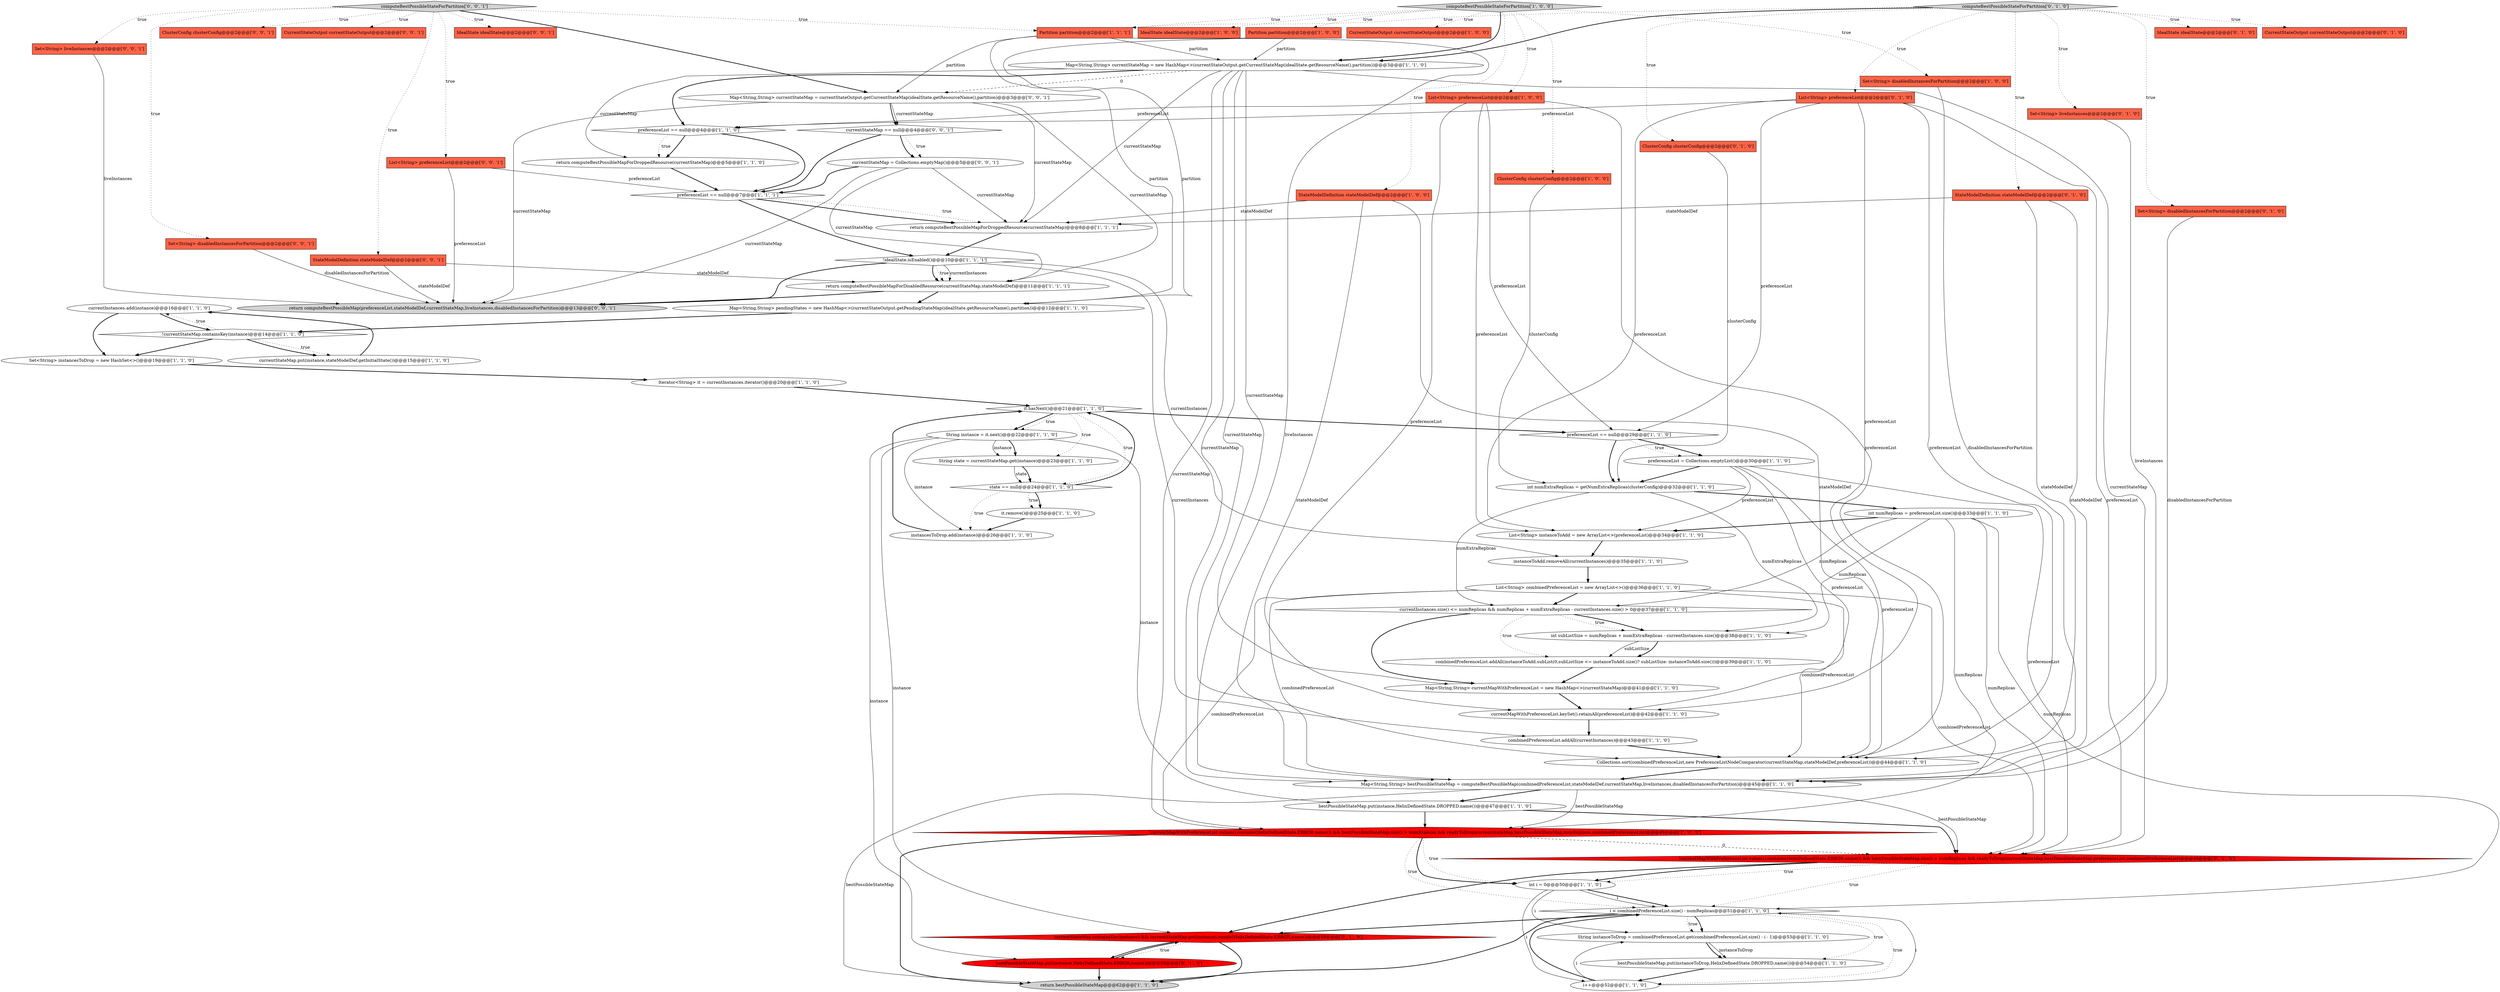 digraph {
41 [style = filled, label = "currentInstances.add(instance)@@@16@@@['1', '1', '0']", fillcolor = white, shape = ellipse image = "AAA0AAABBB1BBB"];
54 [style = filled, label = "StateModelDefinition stateModelDef@@@2@@@['0', '1', '0']", fillcolor = tomato, shape = box image = "AAA0AAABBB2BBB"];
2 [style = filled, label = "return computeBestPossibleMapForDisabledResource(currentStateMap,stateModelDef)@@@11@@@['1', '1', '1']", fillcolor = white, shape = ellipse image = "AAA0AAABBB1BBB"];
71 [style = filled, label = "List<String> preferenceList@@@2@@@['0', '0', '1']", fillcolor = tomato, shape = box image = "AAA0AAABBB3BBB"];
4 [style = filled, label = "List<String> preferenceList@@@2@@@['1', '0', '0']", fillcolor = tomato, shape = box image = "AAA0AAABBB1BBB"];
10 [style = filled, label = "currentStateMap.put(instance,stateModelDef.getInitialState())@@@15@@@['1', '1', '0']", fillcolor = white, shape = ellipse image = "AAA0AAABBB1BBB"];
51 [style = filled, label = "currentStateMap.containsKey(instance) && currentStateMap.get(instance).equals(HelixDefinedState.ERROR.name())@@@58@@@['0', '1', '0']", fillcolor = red, shape = diamond image = "AAA1AAABBB2BBB"];
0 [style = filled, label = "Set<String> instancesToDrop = new HashSet<>()@@@19@@@['1', '1', '0']", fillcolor = white, shape = ellipse image = "AAA0AAABBB1BBB"];
43 [style = filled, label = "preferenceList == null@@@29@@@['1', '1', '0']", fillcolor = white, shape = diamond image = "AAA0AAABBB1BBB"];
35 [style = filled, label = "List<String> instanceToAdd = new ArrayList<>(preferenceList)@@@34@@@['1', '1', '0']", fillcolor = white, shape = ellipse image = "AAA0AAABBB1BBB"];
22 [style = filled, label = "instanceToAdd.removeAll(currentInstances)@@@35@@@['1', '1', '0']", fillcolor = white, shape = ellipse image = "AAA0AAABBB1BBB"];
1 [style = filled, label = "IdealState idealState@@@2@@@['1', '0', '0']", fillcolor = tomato, shape = box image = "AAA0AAABBB1BBB"];
11 [style = filled, label = "return bestPossibleStateMap@@@62@@@['1', '1', '0']", fillcolor = lightgray, shape = ellipse image = "AAA0AAABBB1BBB"];
45 [style = filled, label = "return computeBestPossibleMapForDroppedResource(currentStateMap)@@@8@@@['1', '1', '1']", fillcolor = white, shape = ellipse image = "AAA0AAABBB1BBB"];
73 [style = filled, label = "computeBestPossibleStateForPartition['0', '0', '1']", fillcolor = lightgray, shape = diamond image = "AAA0AAABBB3BBB"];
25 [style = filled, label = "currentInstances.size() <= numReplicas && numReplicas + numExtraReplicas - currentInstances.size() > 0@@@37@@@['1', '1', '0']", fillcolor = white, shape = diamond image = "AAA0AAABBB1BBB"];
9 [style = filled, label = "preferenceList == null@@@4@@@['1', '1', '0']", fillcolor = white, shape = diamond image = "AAA0AAABBB1BBB"];
18 [style = filled, label = "!currentStateMap.containsKey(instance)@@@14@@@['1', '1', '0']", fillcolor = white, shape = diamond image = "AAA0AAABBB1BBB"];
42 [style = filled, label = "combinedPreferenceList.addAll(currentInstances)@@@43@@@['1', '1', '0']", fillcolor = white, shape = ellipse image = "AAA0AAABBB1BBB"];
31 [style = filled, label = "Set<String> disabledInstancesForPartition@@@2@@@['1', '0', '0']", fillcolor = tomato, shape = box image = "AAA0AAABBB1BBB"];
46 [style = filled, label = "instancesToDrop.add(instance)@@@26@@@['1', '1', '0']", fillcolor = white, shape = ellipse image = "AAA0AAABBB1BBB"];
6 [style = filled, label = "computeBestPossibleStateForPartition['1', '0', '0']", fillcolor = lightgray, shape = diamond image = "AAA0AAABBB1BBB"];
3 [style = filled, label = "String state = currentStateMap.get(instance)@@@23@@@['1', '1', '0']", fillcolor = white, shape = ellipse image = "AAA0AAABBB1BBB"];
47 [style = filled, label = "return computeBestPossibleMapForDroppedResource(currentStateMap)@@@5@@@['1', '1', '0']", fillcolor = white, shape = ellipse image = "AAA0AAABBB1BBB"];
65 [style = filled, label = "Set<String> liveInstances@@@2@@@['0', '0', '1']", fillcolor = tomato, shape = box image = "AAA0AAABBB3BBB"];
26 [style = filled, label = "Partition partition@@@2@@@['1', '0', '0']", fillcolor = tomato, shape = box image = "AAA0AAABBB1BBB"];
57 [style = filled, label = "Set<String> liveInstances@@@2@@@['0', '1', '0']", fillcolor = tomato, shape = box image = "AAA0AAABBB2BBB"];
52 [style = filled, label = "List<String> preferenceList@@@2@@@['0', '1', '0']", fillcolor = tomato, shape = box image = "AAA0AAABBB2BBB"];
67 [style = filled, label = "StateModelDefinition stateModelDef@@@2@@@['0', '0', '1']", fillcolor = tomato, shape = box image = "AAA0AAABBB3BBB"];
64 [style = filled, label = "return computeBestPossibleMap(preferenceList,stateModelDef,currentStateMap,liveInstances,disabledInstancesForPartition)@@@13@@@['0', '0', '1']", fillcolor = lightgray, shape = ellipse image = "AAA0AAABBB3BBB"];
24 [style = filled, label = "Map<String,String> bestPossibleStateMap = computeBestPossibleMap(combinedPreferenceList,stateModelDef,currentStateMap,liveInstances,disabledInstancesForPartition)@@@45@@@['1', '1', '0']", fillcolor = white, shape = ellipse image = "AAA0AAABBB1BBB"];
29 [style = filled, label = "Map<String,String> pendingStates = new HashMap<>(currentStateOutput.getPendingStateMap(idealState.getResourceName(),partition))@@@12@@@['1', '1', '0']", fillcolor = white, shape = ellipse image = "AAA0AAABBB1BBB"];
12 [style = filled, label = "String instanceToDrop = combinedPreferenceList.get(combinedPreferenceList.size() - i - 1)@@@53@@@['1', '1', '0']", fillcolor = white, shape = ellipse image = "AAA0AAABBB1BBB"];
44 [style = filled, label = "String instance = it.next()@@@22@@@['1', '1', '0']", fillcolor = white, shape = ellipse image = "AAA0AAABBB1BBB"];
20 [style = filled, label = "preferenceList == null@@@7@@@['1', '1', '1']", fillcolor = white, shape = diamond image = "AAA0AAABBB1BBB"];
59 [style = filled, label = "ClusterConfig clusterConfig@@@2@@@['0', '1', '0']", fillcolor = tomato, shape = box image = "AAA0AAABBB2BBB"];
7 [style = filled, label = "preferenceList = Collections.emptyList()@@@30@@@['1', '1', '0']", fillcolor = white, shape = ellipse image = "AAA0AAABBB1BBB"];
37 [style = filled, label = "!currentMapWithPreferenceList.values().contains(HelixDefinedState.ERROR.name()) && bestPossibleStateMap.size() > numReplicas && readyToDrop(currentStateMap,bestPossibleStateMap,numReplicas,combinedPreferenceList)@@@49@@@['1', '0', '0']", fillcolor = red, shape = diamond image = "AAA1AAABBB1BBB"];
66 [style = filled, label = "ClusterConfig clusterConfig@@@2@@@['0', '0', '1']", fillcolor = tomato, shape = box image = "AAA0AAABBB3BBB"];
17 [style = filled, label = "i < combinedPreferenceList.size() - numReplicas@@@51@@@['1', '1', '0']", fillcolor = white, shape = diamond image = "AAA0AAABBB1BBB"];
60 [style = filled, label = "IdealState idealState@@@2@@@['0', '1', '0']", fillcolor = tomato, shape = box image = "AAA0AAABBB2BBB"];
68 [style = filled, label = "CurrentStateOutput currentStateOutput@@@2@@@['0', '0', '1']", fillcolor = tomato, shape = box image = "AAA0AAABBB3BBB"];
55 [style = filled, label = "bestPossibleStateMap.put(instance,HelixDefinedState.ERROR.name())@@@59@@@['0', '1', '0']", fillcolor = red, shape = ellipse image = "AAA1AAABBB2BBB"];
40 [style = filled, label = "ClusterConfig clusterConfig@@@2@@@['1', '0', '0']", fillcolor = tomato, shape = box image = "AAA0AAABBB1BBB"];
34 [style = filled, label = "bestPossibleStateMap.put(instance,HelixDefinedState.DROPPED.name())@@@47@@@['1', '1', '0']", fillcolor = white, shape = ellipse image = "AAA0AAABBB1BBB"];
58 [style = filled, label = "Set<String> disabledInstancesForPartition@@@2@@@['0', '1', '0']", fillcolor = tomato, shape = box image = "AAA0AAABBB2BBB"];
27 [style = filled, label = "Map<String,String> currentStateMap = new HashMap<>(currentStateOutput.getCurrentStateMap(idealState.getResourceName(),partition))@@@3@@@['1', '1', '0']", fillcolor = white, shape = ellipse image = "AAA0AAABBB1BBB"];
33 [style = filled, label = "CurrentStateOutput currentStateOutput@@@2@@@['1', '0', '0']", fillcolor = tomato, shape = box image = "AAA0AAABBB1BBB"];
70 [style = filled, label = "currentStateMap = Collections.emptyMap()@@@5@@@['0', '0', '1']", fillcolor = white, shape = ellipse image = "AAA0AAABBB3BBB"];
13 [style = filled, label = "state == null@@@24@@@['1', '1', '0']", fillcolor = white, shape = diamond image = "AAA0AAABBB1BBB"];
50 [style = filled, label = "!idealState.isEnabled()@@@10@@@['1', '1', '1']", fillcolor = white, shape = diamond image = "AAA0AAABBB1BBB"];
62 [style = filled, label = "Map<String,String> currentStateMap = currentStateOutput.getCurrentStateMap(idealState.getResourceName(),partition)@@@3@@@['0', '0', '1']", fillcolor = white, shape = ellipse image = "AAA0AAABBB3BBB"];
72 [style = filled, label = "Set<String> disabledInstancesForPartition@@@2@@@['0', '0', '1']", fillcolor = tomato, shape = box image = "AAA0AAABBB3BBB"];
38 [style = filled, label = "currentMapWithPreferenceList.keySet().retainAll(preferenceList)@@@42@@@['1', '1', '0']", fillcolor = white, shape = ellipse image = "AAA0AAABBB1BBB"];
15 [style = filled, label = "it.remove()@@@25@@@['1', '1', '0']", fillcolor = white, shape = ellipse image = "AAA0AAABBB1BBB"];
69 [style = filled, label = "currentStateMap == null@@@4@@@['0', '0', '1']", fillcolor = white, shape = diamond image = "AAA0AAABBB3BBB"];
48 [style = filled, label = "int subListSize = numReplicas + numExtraReplicas - currentInstances.size()@@@38@@@['1', '1', '0']", fillcolor = white, shape = ellipse image = "AAA0AAABBB1BBB"];
16 [style = filled, label = "combinedPreferenceList.addAll(instanceToAdd.subList(0,subListSize <= instanceToAdd.size()? subListSize: instanceToAdd.size()))@@@39@@@['1', '1', '0']", fillcolor = white, shape = ellipse image = "AAA0AAABBB1BBB"];
19 [style = filled, label = "Collections.sort(combinedPreferenceList,new PreferenceListNodeComparator(currentStateMap,stateModelDef,preferenceList))@@@44@@@['1', '1', '0']", fillcolor = white, shape = ellipse image = "AAA0AAABBB1BBB"];
30 [style = filled, label = "Map<String,String> currentMapWithPreferenceList = new HashMap<>(currentStateMap)@@@41@@@['1', '1', '0']", fillcolor = white, shape = ellipse image = "AAA0AAABBB1BBB"];
32 [style = filled, label = "bestPossibleStateMap.put(instanceToDrop,HelixDefinedState.DROPPED.name())@@@54@@@['1', '1', '0']", fillcolor = white, shape = ellipse image = "AAA0AAABBB1BBB"];
21 [style = filled, label = "it.hasNext()@@@21@@@['1', '1', '0']", fillcolor = white, shape = diamond image = "AAA0AAABBB1BBB"];
8 [style = filled, label = "int numReplicas = preferenceList.size()@@@33@@@['1', '1', '0']", fillcolor = white, shape = ellipse image = "AAA0AAABBB1BBB"];
39 [style = filled, label = "Iterator<String> it = currentInstances.iterator()@@@20@@@['1', '1', '0']", fillcolor = white, shape = ellipse image = "AAA0AAABBB1BBB"];
63 [style = filled, label = "IdealState idealState@@@2@@@['0', '0', '1']", fillcolor = tomato, shape = box image = "AAA0AAABBB3BBB"];
36 [style = filled, label = "int numExtraReplicas = getNumExtraReplicas(clusterConfig)@@@32@@@['1', '1', '0']", fillcolor = white, shape = ellipse image = "AAA0AAABBB1BBB"];
49 [style = filled, label = "Partition partition@@@2@@@['1', '1', '1']", fillcolor = tomato, shape = box image = "AAA0AAABBB1BBB"];
14 [style = filled, label = "StateModelDefinition stateModelDef@@@2@@@['1', '0', '0']", fillcolor = tomato, shape = box image = "AAA0AAABBB1BBB"];
5 [style = filled, label = "int i = 0@@@50@@@['1', '1', '0']", fillcolor = white, shape = ellipse image = "AAA0AAABBB1BBB"];
23 [style = filled, label = "List<String> combinedPreferenceList = new ArrayList<>()@@@36@@@['1', '1', '0']", fillcolor = white, shape = ellipse image = "AAA0AAABBB1BBB"];
53 [style = filled, label = "CurrentStateOutput currentStateOutput@@@2@@@['0', '1', '0']", fillcolor = tomato, shape = box image = "AAA0AAABBB2BBB"];
61 [style = filled, label = "!currentMapWithPreferenceList.values().contains(HelixDefinedState.ERROR.name()) && bestPossibleStateMap.size() > numReplicas && readyToDrop(currentStateMap,bestPossibleStateMap,preferenceList,combinedPreferenceList)@@@49@@@['0', '1', '0']", fillcolor = red, shape = diamond image = "AAA1AAABBB2BBB"];
56 [style = filled, label = "computeBestPossibleStateForPartition['0', '1', '0']", fillcolor = lightgray, shape = diamond image = "AAA0AAABBB2BBB"];
28 [style = filled, label = "i++@@@52@@@['1', '1', '0']", fillcolor = white, shape = ellipse image = "AAA0AAABBB1BBB"];
23->19 [style = solid, label="combinedPreferenceList"];
7->38 [style = solid, label="preferenceList"];
7->35 [style = solid, label="preferenceList"];
41->0 [style = bold, label=""];
34->61 [style = bold, label=""];
6->31 [style = dotted, label="true"];
59->36 [style = solid, label="clusterConfig"];
37->11 [style = bold, label=""];
70->20 [style = bold, label=""];
25->30 [style = bold, label=""];
73->62 [style = bold, label=""];
21->43 [style = bold, label=""];
27->9 [style = bold, label=""];
48->16 [style = solid, label="subListSize"];
62->69 [style = solid, label="currentStateMap"];
56->27 [style = bold, label=""];
6->1 [style = dotted, label="true"];
73->63 [style = dotted, label="true"];
24->34 [style = bold, label=""];
55->51 [style = bold, label=""];
50->2 [style = bold, label=""];
27->19 [style = solid, label="currentStateMap"];
25->48 [style = bold, label=""];
10->41 [style = bold, label=""];
38->42 [style = bold, label=""];
24->37 [style = solid, label="bestPossibleStateMap"];
29->18 [style = bold, label=""];
70->2 [style = solid, label="currentStateMap"];
4->43 [style = solid, label="preferenceList"];
19->24 [style = bold, label=""];
37->5 [style = bold, label=""];
50->2 [style = dotted, label="true"];
44->51 [style = solid, label="instance"];
14->45 [style = solid, label="stateModelDef"];
46->21 [style = bold, label=""];
6->26 [style = dotted, label="true"];
23->37 [style = solid, label="combinedPreferenceList"];
27->47 [style = solid, label="currentStateMap"];
51->55 [style = dotted, label="true"];
56->58 [style = dotted, label="true"];
9->47 [style = bold, label=""];
56->54 [style = dotted, label="true"];
55->11 [style = bold, label=""];
50->42 [style = solid, label="currentInstances"];
5->28 [style = solid, label="i"];
13->15 [style = dotted, label="true"];
14->19 [style = solid, label="stateModelDef"];
51->11 [style = bold, label=""];
52->61 [style = solid, label="preferenceList"];
20->45 [style = bold, label=""];
18->0 [style = bold, label=""];
49->24 [style = solid, label="liveInstances"];
42->19 [style = bold, label=""];
23->25 [style = bold, label=""];
21->44 [style = bold, label=""];
50->2 [style = solid, label="currentInstances"];
28->17 [style = solid, label="i"];
70->64 [style = solid, label="currentStateMap"];
73->67 [style = dotted, label="true"];
70->45 [style = solid, label="currentStateMap"];
73->66 [style = dotted, label="true"];
54->45 [style = solid, label="stateModelDef"];
44->3 [style = bold, label=""];
25->48 [style = dotted, label="true"];
52->43 [style = solid, label="preferenceList"];
69->20 [style = bold, label=""];
5->17 [style = bold, label=""];
22->23 [style = bold, label=""];
37->5 [style = dotted, label="true"];
23->61 [style = solid, label="combinedPreferenceList"];
27->61 [style = solid, label="currentStateMap"];
62->2 [style = solid, label="currentStateMap"];
17->51 [style = bold, label=""];
36->48 [style = solid, label="numExtraReplicas"];
6->14 [style = dotted, label="true"];
4->19 [style = solid, label="preferenceList"];
13->46 [style = dotted, label="true"];
56->52 [style = dotted, label="true"];
12->32 [style = solid, label="instanceToDrop"];
48->16 [style = bold, label=""];
8->37 [style = solid, label="numReplicas"];
6->49 [style = dotted, label="true"];
44->55 [style = solid, label="instance"];
44->3 [style = solid, label="instance"];
14->24 [style = solid, label="stateModelDef"];
27->37 [style = solid, label="currentStateMap"];
62->45 [style = solid, label="currentStateMap"];
18->41 [style = dotted, label="true"];
21->13 [style = dotted, label="true"];
26->29 [style = solid, label="partition"];
54->19 [style = solid, label="stateModelDef"];
13->15 [style = bold, label=""];
26->27 [style = solid, label="partition"];
3->13 [style = solid, label="state"];
6->33 [style = dotted, label="true"];
52->9 [style = solid, label="preferenceList"];
0->39 [style = bold, label=""];
6->40 [style = dotted, label="true"];
73->72 [style = dotted, label="true"];
23->24 [style = solid, label="combinedPreferenceList"];
44->34 [style = solid, label="instance"];
40->36 [style = solid, label="clusterConfig"];
43->36 [style = bold, label=""];
73->65 [style = dotted, label="true"];
12->32 [style = bold, label=""];
2->64 [style = bold, label=""];
73->49 [style = dotted, label="true"];
27->62 [style = dashed, label="0"];
9->20 [style = bold, label=""];
69->70 [style = dotted, label="true"];
44->46 [style = solid, label="instance"];
54->24 [style = solid, label="stateModelDef"];
56->60 [style = dotted, label="true"];
8->35 [style = bold, label=""];
8->17 [style = solid, label="numReplicas"];
5->17 [style = solid, label="i"];
49->62 [style = solid, label="partition"];
52->19 [style = solid, label="preferenceList"];
43->7 [style = bold, label=""];
18->10 [style = dotted, label="true"];
39->21 [style = bold, label=""];
6->27 [style = bold, label=""];
7->61 [style = solid, label="preferenceList"];
36->25 [style = solid, label="numExtraReplicas"];
24->61 [style = solid, label="bestPossibleStateMap"];
8->61 [style = solid, label="numReplicas"];
67->64 [style = solid, label="stateModelDef"];
17->12 [style = bold, label=""];
18->10 [style = bold, label=""];
17->12 [style = dotted, label="true"];
16->30 [style = bold, label=""];
17->28 [style = dotted, label="true"];
8->25 [style = solid, label="numReplicas"];
52->35 [style = solid, label="preferenceList"];
21->3 [style = dotted, label="true"];
36->8 [style = bold, label=""];
28->17 [style = bold, label=""];
50->64 [style = bold, label=""];
56->57 [style = dotted, label="true"];
4->38 [style = solid, label="preferenceList"];
4->35 [style = solid, label="preferenceList"];
62->69 [style = bold, label=""];
5->12 [style = solid, label="i"];
52->38 [style = solid, label="preferenceList"];
71->64 [style = solid, label="preferenceList"];
28->12 [style = solid, label="i"];
41->18 [style = bold, label=""];
7->36 [style = bold, label=""];
25->16 [style = dotted, label="true"];
73->68 [style = dotted, label="true"];
31->24 [style = solid, label="disabledInstancesForPartition"];
20->50 [style = bold, label=""];
50->22 [style = solid, label="currentInstances"];
61->51 [style = bold, label=""];
57->24 [style = solid, label="liveInstances"];
30->38 [style = bold, label=""];
27->45 [style = solid, label="currentStateMap"];
72->64 [style = solid, label="disabledInstancesForPartition"];
61->5 [style = bold, label=""];
35->22 [style = bold, label=""];
67->2 [style = solid, label="stateModelDef"];
71->20 [style = solid, label="preferenceList"];
58->24 [style = solid, label="disabledInstancesForPartition"];
49->29 [style = solid, label="partition"];
62->64 [style = solid, label="currentStateMap"];
20->45 [style = dotted, label="true"];
17->32 [style = dotted, label="true"];
65->64 [style = solid, label="liveInstances"];
27->30 [style = solid, label="currentStateMap"];
27->24 [style = solid, label="currentStateMap"];
37->17 [style = dotted, label="true"];
61->17 [style = dotted, label="true"];
6->4 [style = dotted, label="true"];
34->37 [style = bold, label=""];
21->44 [style = dotted, label="true"];
51->55 [style = bold, label=""];
45->50 [style = bold, label=""];
7->19 [style = solid, label="preferenceList"];
56->59 [style = dotted, label="true"];
56->53 [style = dotted, label="true"];
47->20 [style = bold, label=""];
49->27 [style = solid, label="partition"];
8->48 [style = solid, label="numReplicas"];
73->71 [style = dotted, label="true"];
43->7 [style = dotted, label="true"];
3->13 [style = bold, label=""];
15->46 [style = bold, label=""];
9->47 [style = dotted, label="true"];
37->61 [style = dashed, label="0"];
4->9 [style = solid, label="preferenceList"];
56->49 [style = dotted, label="true"];
69->70 [style = bold, label=""];
2->29 [style = bold, label=""];
13->21 [style = bold, label=""];
61->5 [style = dotted, label="true"];
32->28 [style = bold, label=""];
24->11 [style = solid, label="bestPossibleStateMap"];
17->11 [style = bold, label=""];
}
